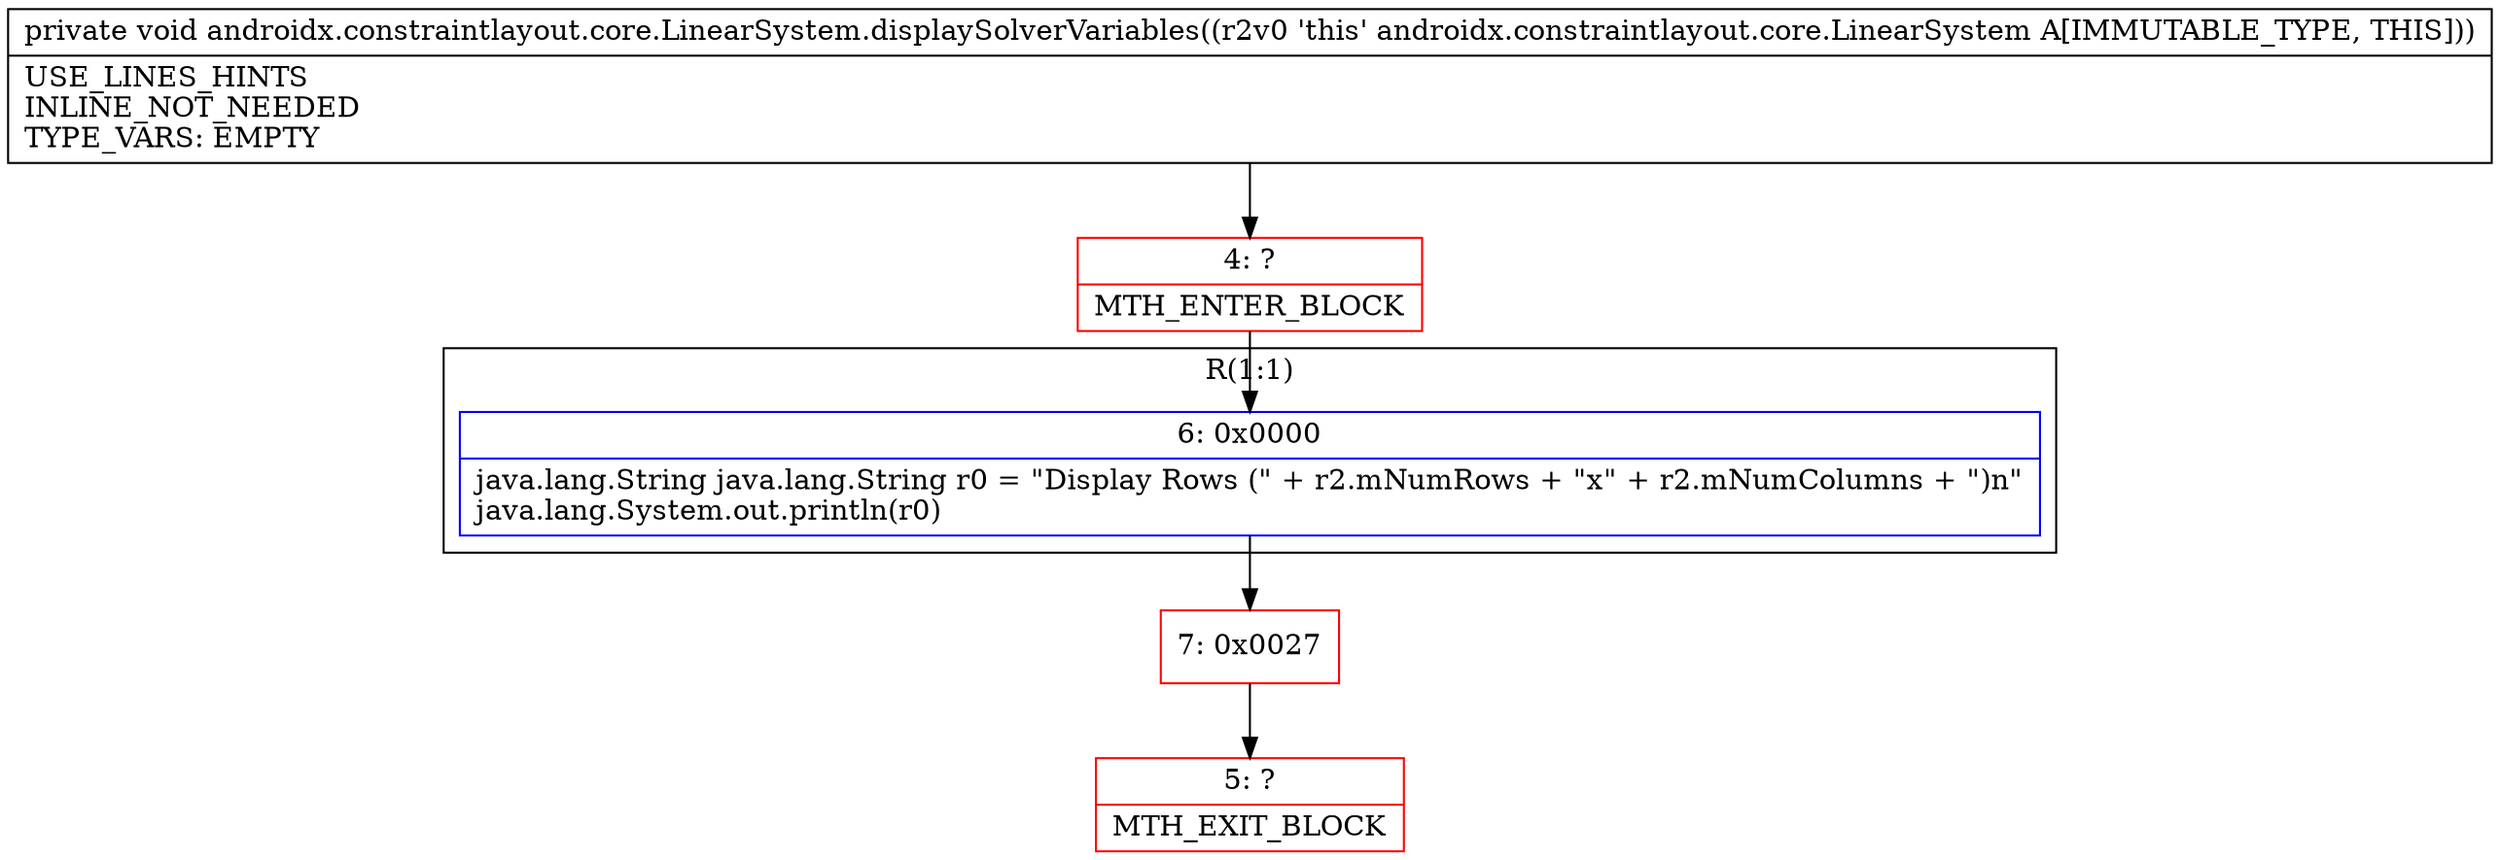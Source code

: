 digraph "CFG forandroidx.constraintlayout.core.LinearSystem.displaySolverVariables()V" {
subgraph cluster_Region_1946376242 {
label = "R(1:1)";
node [shape=record,color=blue];
Node_6 [shape=record,label="{6\:\ 0x0000|java.lang.String java.lang.String r0 = \"Display Rows (\" + r2.mNumRows + \"x\" + r2.mNumColumns + \")n\"\ljava.lang.System.out.println(r0)\l}"];
}
Node_4 [shape=record,color=red,label="{4\:\ ?|MTH_ENTER_BLOCK\l}"];
Node_7 [shape=record,color=red,label="{7\:\ 0x0027}"];
Node_5 [shape=record,color=red,label="{5\:\ ?|MTH_EXIT_BLOCK\l}"];
MethodNode[shape=record,label="{private void androidx.constraintlayout.core.LinearSystem.displaySolverVariables((r2v0 'this' androidx.constraintlayout.core.LinearSystem A[IMMUTABLE_TYPE, THIS]))  | USE_LINES_HINTS\lINLINE_NOT_NEEDED\lTYPE_VARS: EMPTY\l}"];
MethodNode -> Node_4;Node_6 -> Node_7;
Node_4 -> Node_6;
Node_7 -> Node_5;
}

